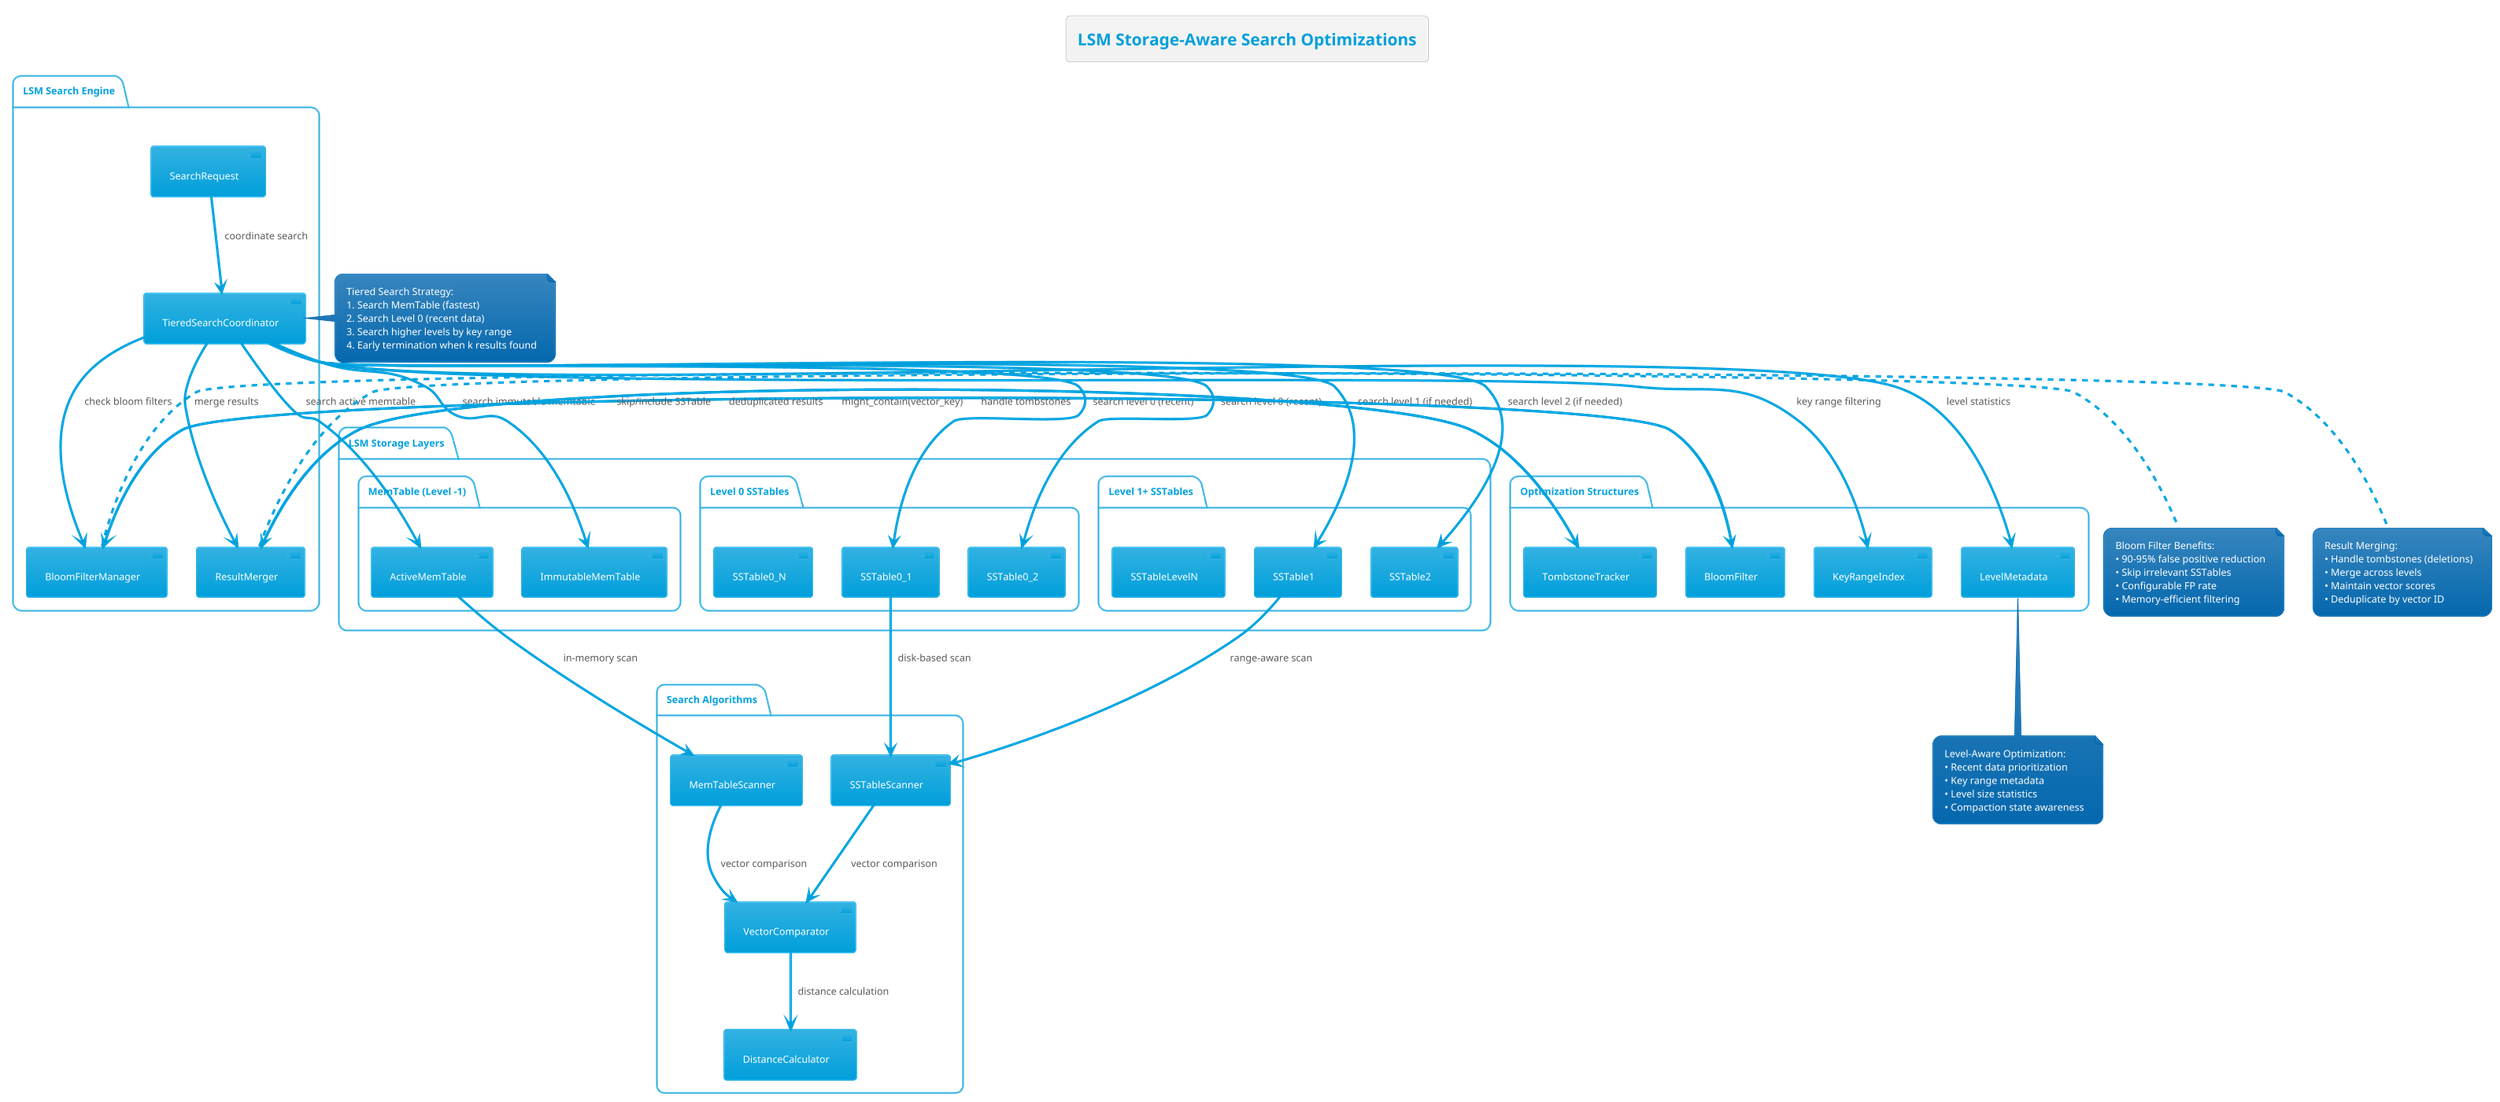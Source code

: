 @startuml lsm-search-optimization
!theme bluegray
title LSM Storage-Aware Search Optimizations

package "LSM Search Engine" {
  [SearchRequest] as SR
  [TieredSearchCoordinator] as TSC
  [BloomFilterManager] as BFM
  [ResultMerger] as RM
}

package "LSM Storage Layers" {
  package "MemTable (Level -1)" {
    [ActiveMemTable] as AMT
    [ImmutableMemTable] as IMT
  }
  
  package "Level 0 SSTables" {
    [SSTable0_1] as ST01
    [SSTable0_2] as ST02
    [SSTable0_N] as ST0N
  }
  
  package "Level 1+ SSTables" {
    [SSTable1] as ST1
    [SSTable2] as ST2
    [SSTableLevelN] as STN
  }
}

package "Optimization Structures" {
  [BloomFilter] as BF
  [KeyRangeIndex] as KRI
  [TombstoneTracker] as TT
  [LevelMetadata] as LM
}

package "Search Algorithms" {
  [MemTableScanner] as MTS
  [SSTableScanner] as STS
  [VectorComparator] as VC
  [DistanceCalculator] as DC
}

' Search flow
SR --> TSC : coordinate search
TSC --> BFM : check bloom filters

' Tiered search priority
TSC --> AMT : search active memtable
TSC --> IMT : search immutable memtable
TSC --> ST01 : search level 0 (recent)
TSC --> ST02 : search level 0 (recent)
TSC --> ST1 : search level 1 (if needed)
TSC --> ST2 : search level 2 (if needed)

' Bloom filter optimization
BFM --> BF : might_contain(vector_key)
BF --> BFM : skip/include SSTable

' Search execution
AMT --> MTS : in-memory scan
ST01 --> STS : disk-based scan
ST1 --> STS : range-aware scan

MTS --> VC : vector comparison
STS --> VC : vector comparison
VC --> DC : distance calculation

' Result processing
TSC --> RM : merge results
RM --> TT : handle tombstones
TT --> RM : deduplicated results

' Metadata optimization
TSC --> LM : level statistics
TSC --> KRI : key range filtering

note right of TSC
  Tiered Search Strategy:
  1. Search MemTable (fastest)
  2. Search Level 0 (recent data)
  3. Search higher levels by key range
  4. Early termination when k results found
end note

note right of BFM
  Bloom Filter Benefits:
  • 90-95% false positive reduction
  • Skip irrelevant SSTables
  • Configurable FP rate
  • Memory-efficient filtering
end note

note right of RM
  Result Merging:
  • Handle tombstones (deletions)
  • Merge across levels
  • Maintain vector scores
  • Deduplicate by vector ID
end note

note bottom of LM
  Level-Aware Optimization:
  • Recent data prioritization
  • Key range metadata
  • Level size statistics
  • Compaction state awareness
end note

@enduml